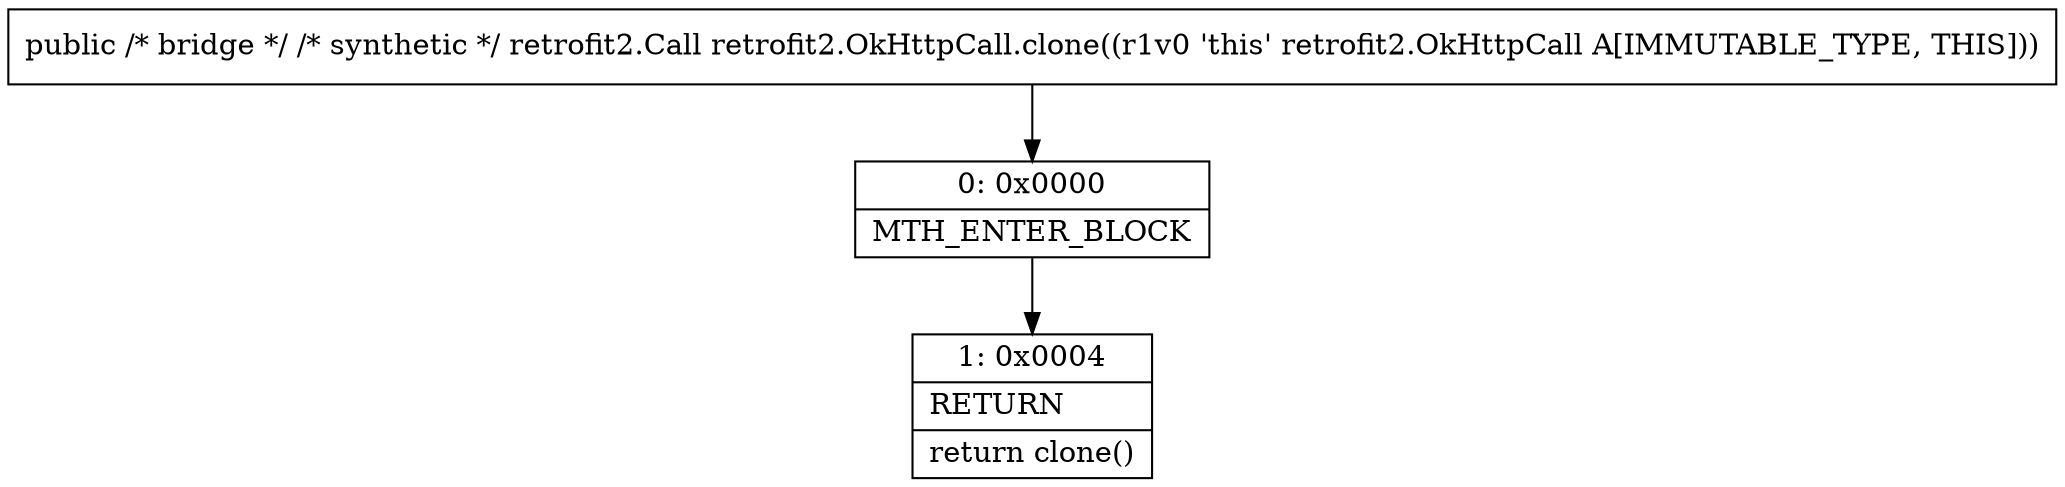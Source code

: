 digraph "CFG forretrofit2.OkHttpCall.clone()Lretrofit2\/Call;" {
Node_0 [shape=record,label="{0\:\ 0x0000|MTH_ENTER_BLOCK\l}"];
Node_1 [shape=record,label="{1\:\ 0x0004|RETURN\l|return clone()\l}"];
MethodNode[shape=record,label="{public \/* bridge *\/ \/* synthetic *\/ retrofit2.Call retrofit2.OkHttpCall.clone((r1v0 'this' retrofit2.OkHttpCall A[IMMUTABLE_TYPE, THIS])) }"];
MethodNode -> Node_0;
Node_0 -> Node_1;
}

